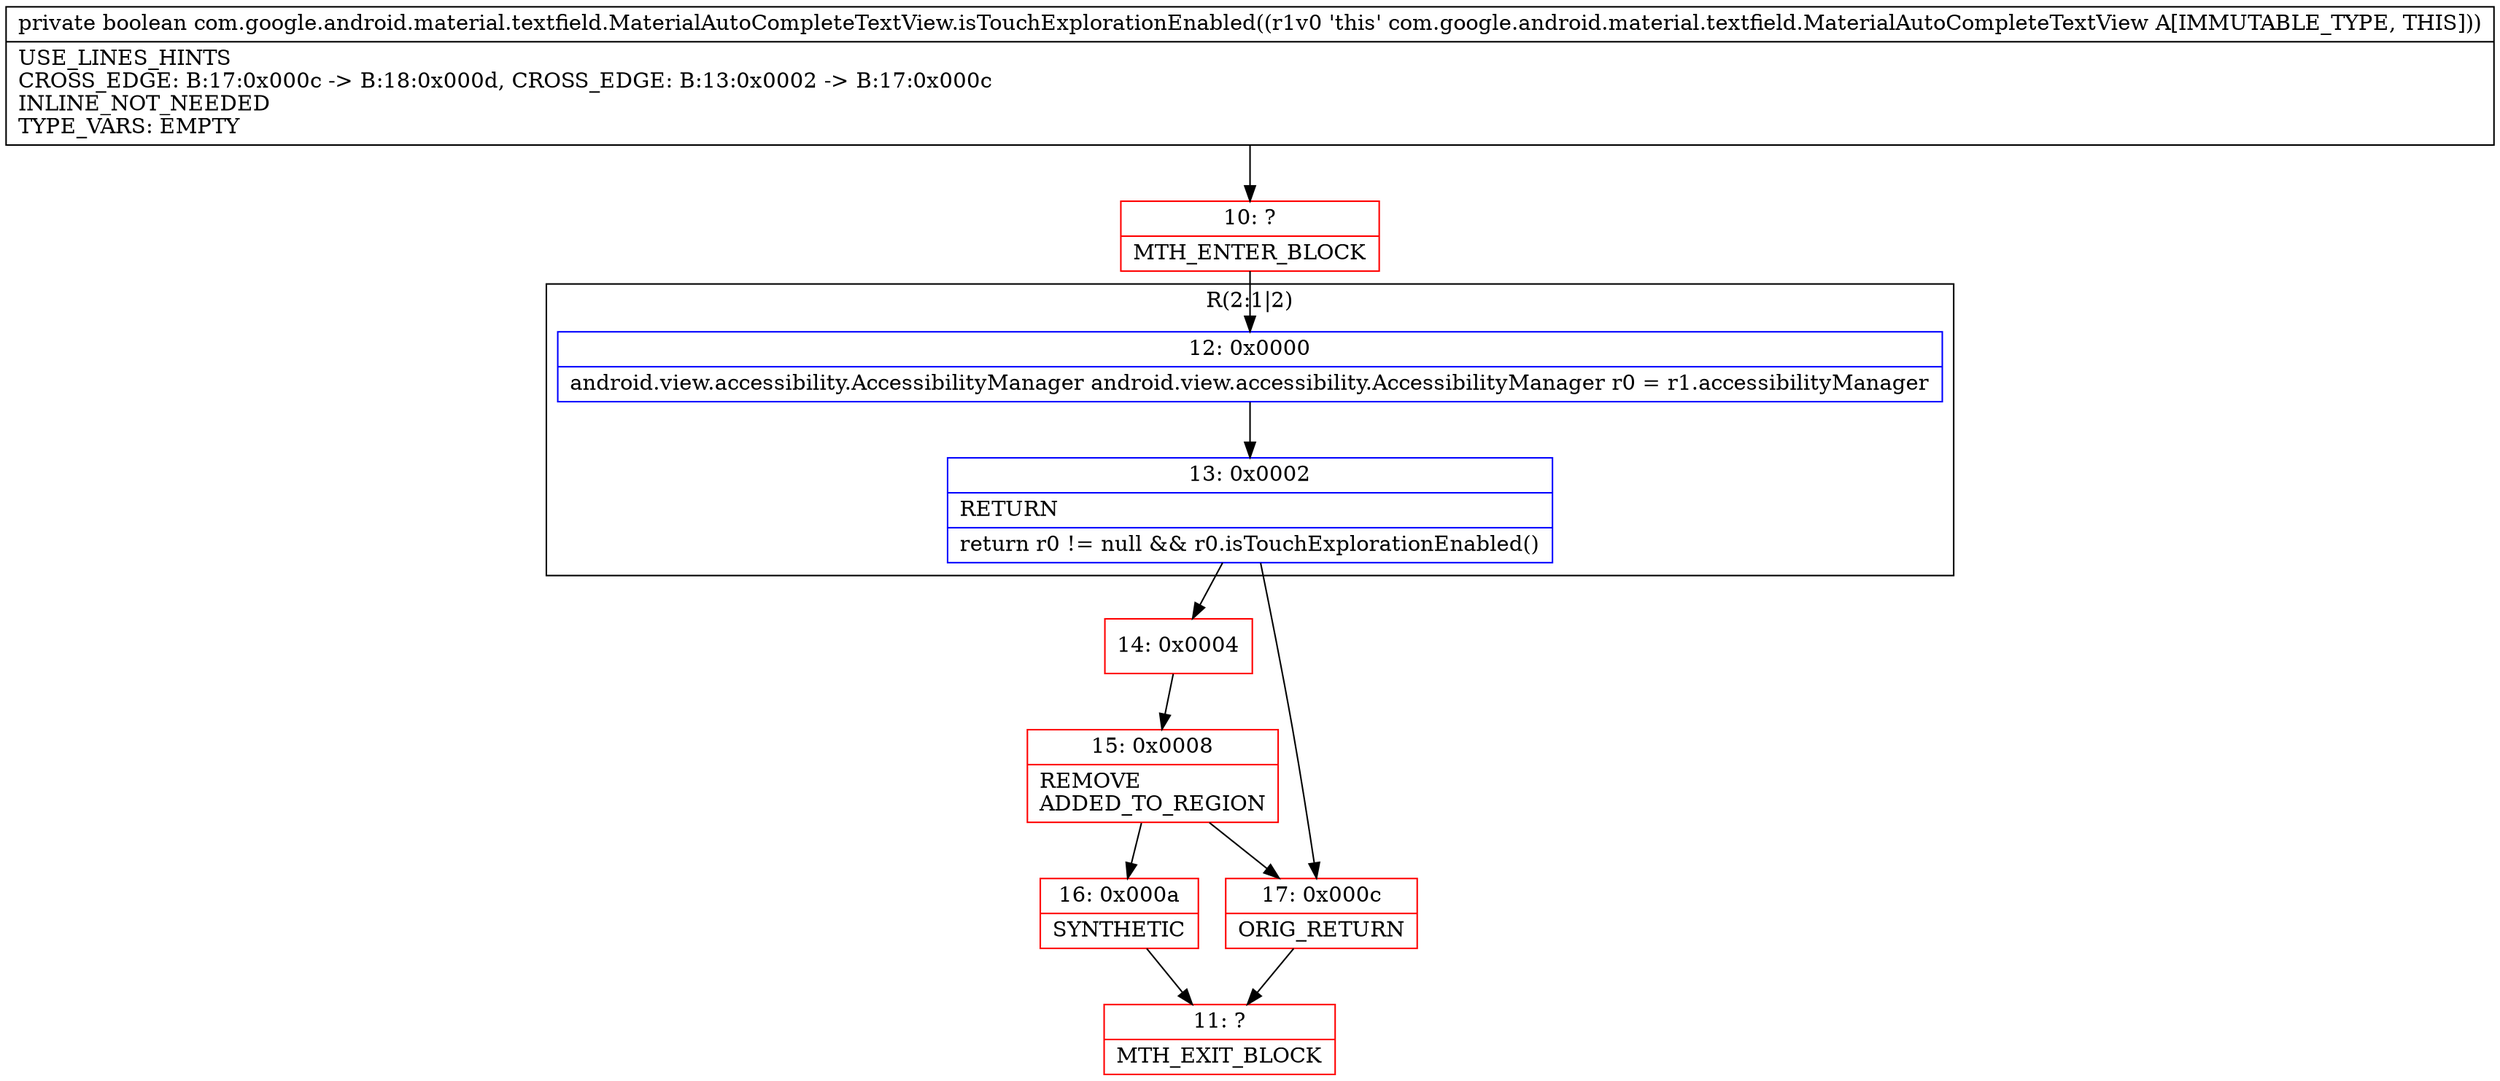 digraph "CFG forcom.google.android.material.textfield.MaterialAutoCompleteTextView.isTouchExplorationEnabled()Z" {
subgraph cluster_Region_1049931046 {
label = "R(2:1|2)";
node [shape=record,color=blue];
Node_12 [shape=record,label="{12\:\ 0x0000|android.view.accessibility.AccessibilityManager android.view.accessibility.AccessibilityManager r0 = r1.accessibilityManager\l}"];
Node_13 [shape=record,label="{13\:\ 0x0002|RETURN\l|return r0 != null && r0.isTouchExplorationEnabled()\l}"];
}
Node_10 [shape=record,color=red,label="{10\:\ ?|MTH_ENTER_BLOCK\l}"];
Node_14 [shape=record,color=red,label="{14\:\ 0x0004}"];
Node_15 [shape=record,color=red,label="{15\:\ 0x0008|REMOVE\lADDED_TO_REGION\l}"];
Node_16 [shape=record,color=red,label="{16\:\ 0x000a|SYNTHETIC\l}"];
Node_11 [shape=record,color=red,label="{11\:\ ?|MTH_EXIT_BLOCK\l}"];
Node_17 [shape=record,color=red,label="{17\:\ 0x000c|ORIG_RETURN\l}"];
MethodNode[shape=record,label="{private boolean com.google.android.material.textfield.MaterialAutoCompleteTextView.isTouchExplorationEnabled((r1v0 'this' com.google.android.material.textfield.MaterialAutoCompleteTextView A[IMMUTABLE_TYPE, THIS]))  | USE_LINES_HINTS\lCROSS_EDGE: B:17:0x000c \-\> B:18:0x000d, CROSS_EDGE: B:13:0x0002 \-\> B:17:0x000c\lINLINE_NOT_NEEDED\lTYPE_VARS: EMPTY\l}"];
MethodNode -> Node_10;Node_12 -> Node_13;
Node_13 -> Node_14;
Node_13 -> Node_17;
Node_10 -> Node_12;
Node_14 -> Node_15;
Node_15 -> Node_16;
Node_15 -> Node_17;
Node_16 -> Node_11;
Node_17 -> Node_11;
}

